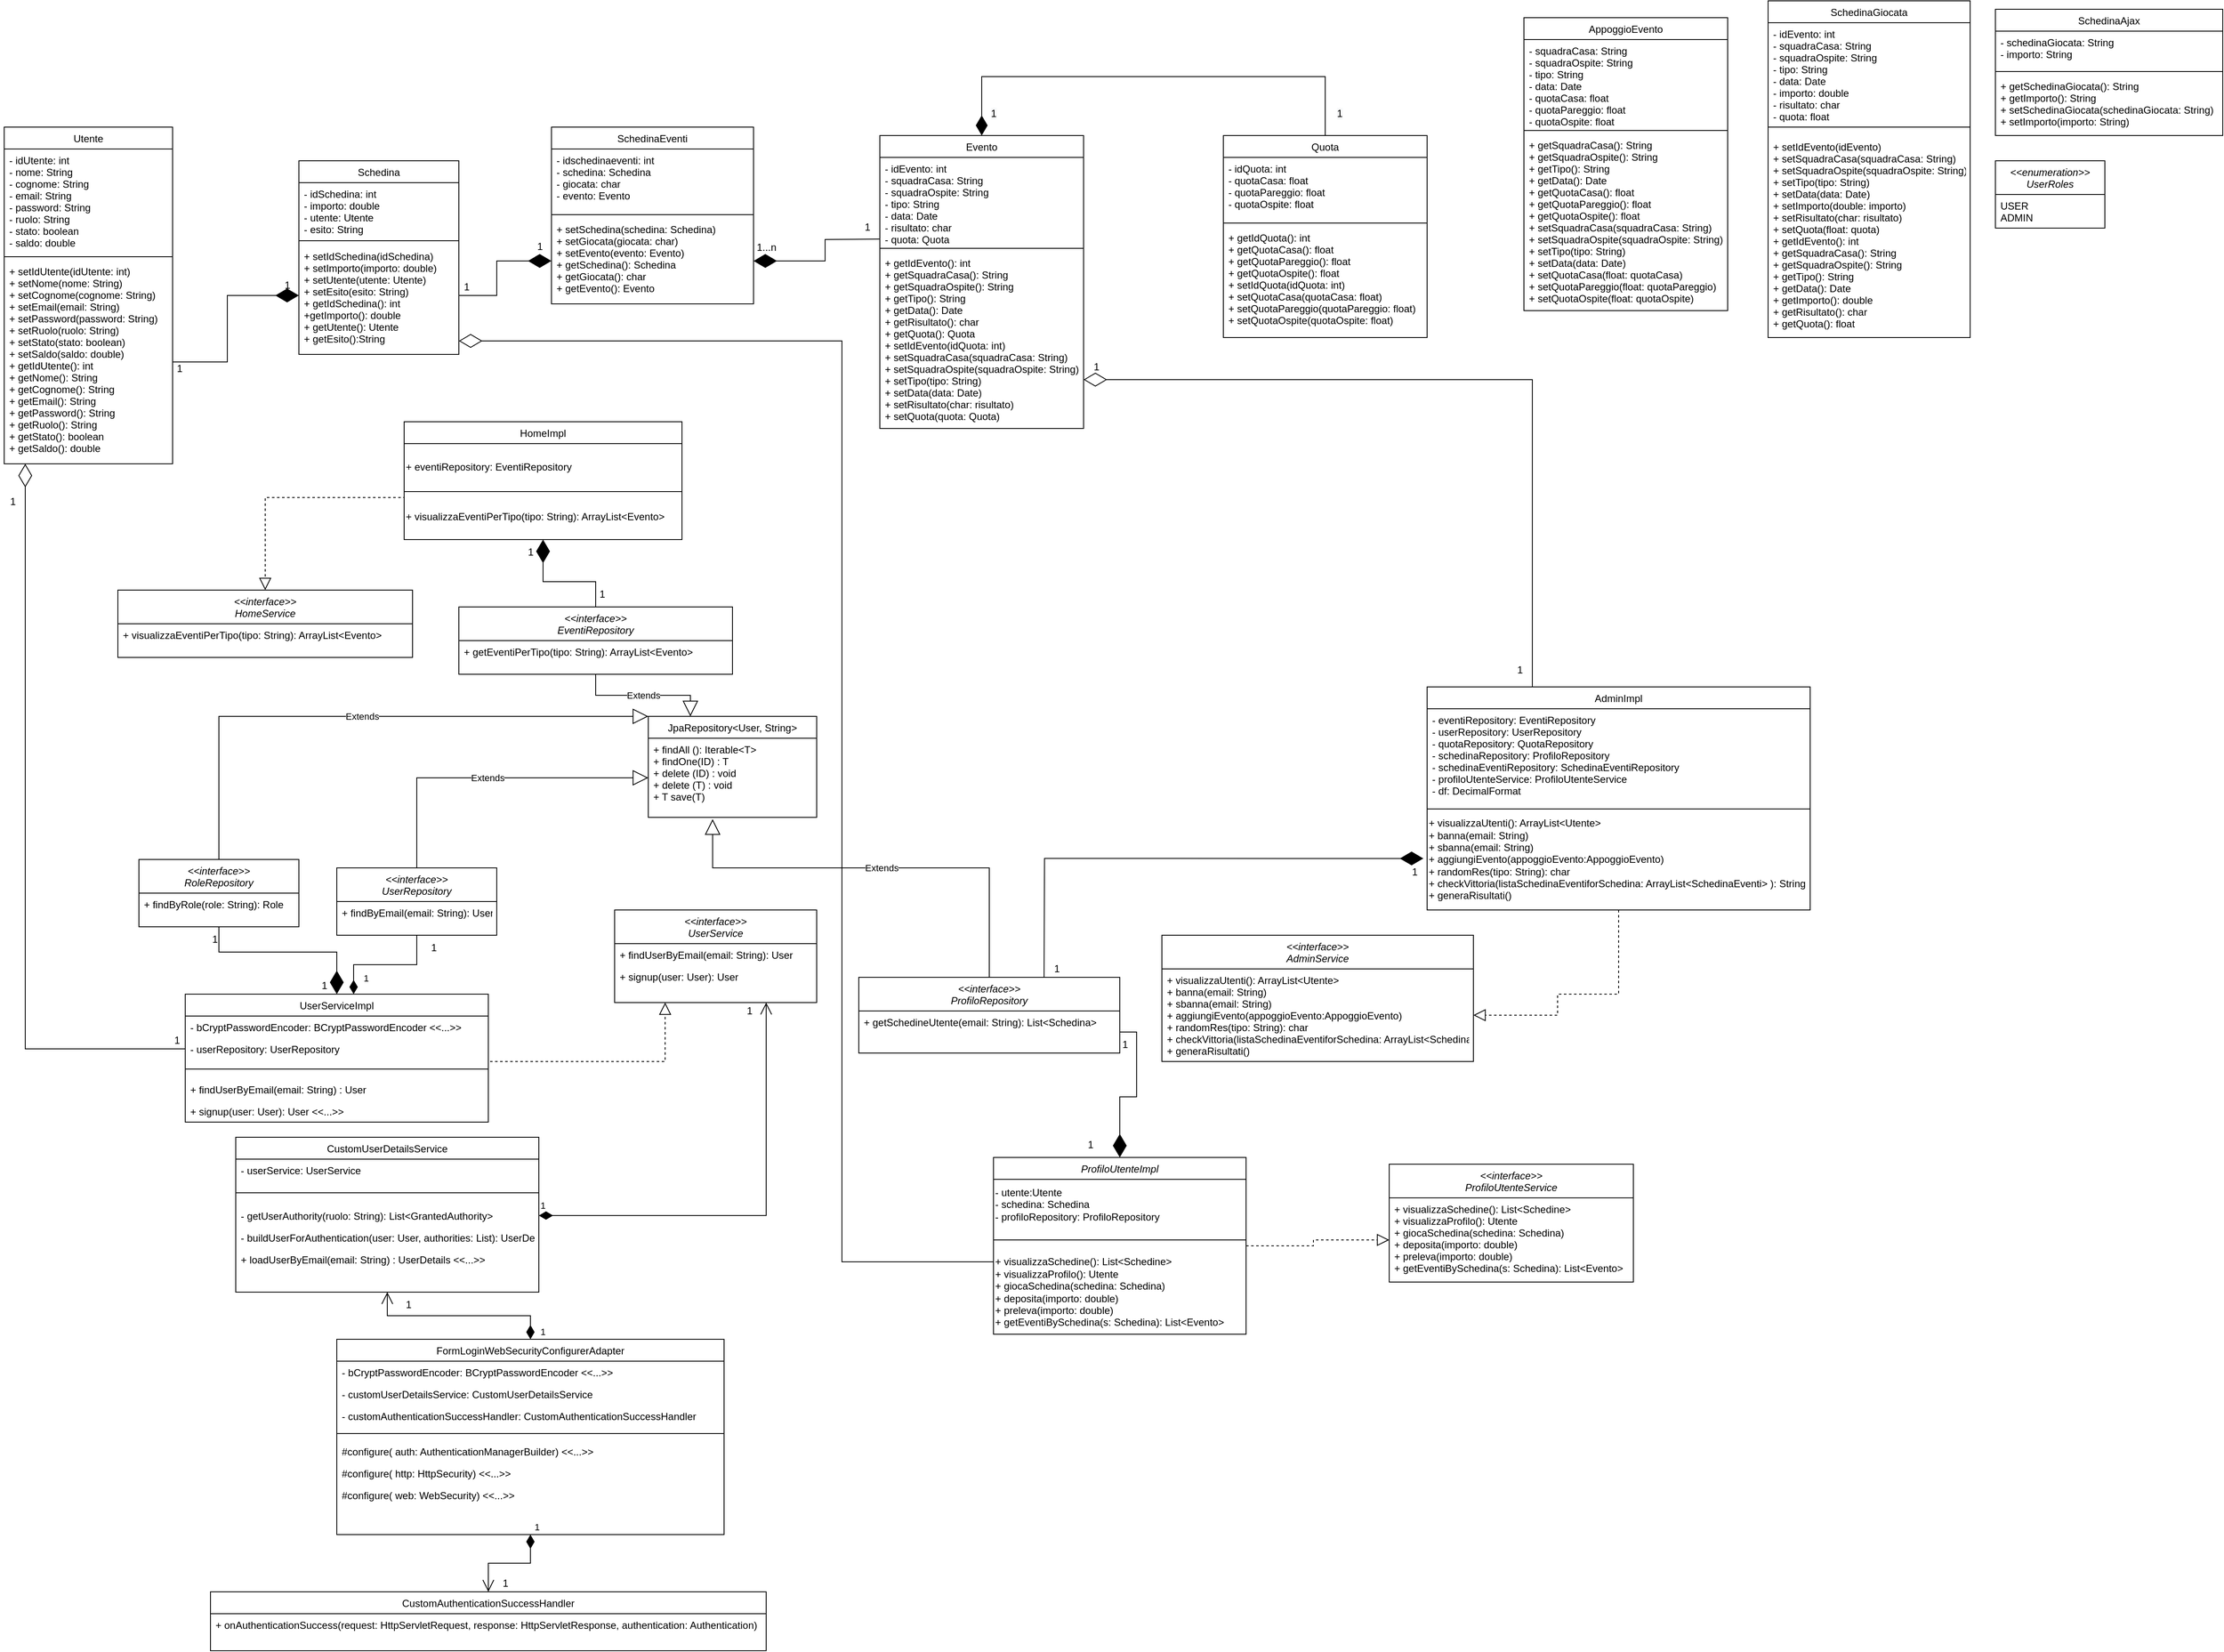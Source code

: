 <mxfile version="20.6.0" type="device"><diagram id="C5RBs43oDa-KdzZeNtuy" name="Page-1"><mxGraphModel dx="2424" dy="842" grid="1" gridSize="10" guides="1" tooltips="1" connect="1" arrows="1" fold="1" page="1" pageScale="1" pageWidth="827" pageHeight="1169" math="0" shadow="0"><root><mxCell id="WIyWlLk6GJQsqaUBKTNV-0"/><mxCell id="WIyWlLk6GJQsqaUBKTNV-1" parent="WIyWlLk6GJQsqaUBKTNV-0"/><mxCell id="zkfFHV4jXpPFQw0GAbJ--0" value="Utente" style="swimlane;fontStyle=0;align=center;verticalAlign=top;childLayout=stackLayout;horizontal=1;startSize=26;horizontalStack=0;resizeParent=1;resizeLast=0;collapsible=1;marginBottom=0;rounded=0;shadow=0;strokeWidth=1;" parent="WIyWlLk6GJQsqaUBKTNV-1" vertex="1"><mxGeometry x="-105" y="180" width="200" height="400" as="geometry"><mxRectangle x="230" y="140" width="160" height="26" as="alternateBounds"/></mxGeometry></mxCell><mxCell id="zkfFHV4jXpPFQw0GAbJ--1" value="- idUtente: int&#10;- nome: String&#10;- cognome: String&#10;- email: String&#10;- password: String&#10;- ruolo: String&#10;- stato: boolean&#10;- saldo: double" style="text;align=left;verticalAlign=top;spacingLeft=4;spacingRight=4;overflow=hidden;rotatable=0;points=[[0,0.5],[1,0.5]];portConstraint=eastwest;" parent="zkfFHV4jXpPFQw0GAbJ--0" vertex="1"><mxGeometry y="26" width="200" height="124" as="geometry"/></mxCell><mxCell id="zkfFHV4jXpPFQw0GAbJ--4" value="" style="line;html=1;strokeWidth=1;align=left;verticalAlign=middle;spacingTop=-1;spacingLeft=3;spacingRight=3;rotatable=0;labelPosition=right;points=[];portConstraint=eastwest;" parent="zkfFHV4jXpPFQw0GAbJ--0" vertex="1"><mxGeometry y="150" width="200" height="8" as="geometry"/></mxCell><mxCell id="zkfFHV4jXpPFQw0GAbJ--5" value="+ setIdUtente(idUtente: int)&#10;+ setNome(nome: String)&#10;+ setCognome(cognome: String)&#10;+ setEmail(email: String)&#10;+ setPassword(password: String)&#10;+ setRuolo(ruolo: String)&#10;+ setStato(stato: boolean)&#10;+ setSaldo(saldo: double)&#10;+ getIdUtente(): int&#10;+ getNome(): String&#10;+ getCognome(): String&#10;+ getEmail(): String&#10;+ getPassword(): String&#10;+ getRuolo(): String&#10;+ getStato(): boolean&#10;+ getSaldo(): double" style="text;align=left;verticalAlign=top;spacingLeft=4;spacingRight=4;overflow=hidden;rotatable=0;points=[[0,0.5],[1,0.5]];portConstraint=eastwest;" parent="zkfFHV4jXpPFQw0GAbJ--0" vertex="1"><mxGeometry y="158" width="200" height="242" as="geometry"/></mxCell><mxCell id="7p_uOIsxuCqGqjXbO1kM-190" style="edgeStyle=orthogonalEdgeStyle;rounded=0;orthogonalLoop=1;jettySize=auto;html=1;entryX=0;entryY=0.5;entryDx=0;entryDy=0;startArrow=diamondThin;startFill=0;endArrow=none;endFill=0;startSize=25;" parent="WIyWlLk6GJQsqaUBKTNV-1" edge="1"><mxGeometry relative="1" as="geometry"><Array as="points"><mxPoint x="890" y="434"/><mxPoint x="890" y="1528"/></Array><mxPoint x="435" y="434.0" as="sourcePoint"/><mxPoint x="1070" y="1528" as="targetPoint"/></mxGeometry></mxCell><mxCell id="lZaDgss07-299unEKKpC-0" value="Schedina" style="swimlane;fontStyle=0;align=center;verticalAlign=top;childLayout=stackLayout;horizontal=1;startSize=26;horizontalStack=0;resizeParent=1;resizeLast=0;collapsible=1;marginBottom=0;rounded=0;shadow=0;strokeWidth=1;" parent="WIyWlLk6GJQsqaUBKTNV-1" vertex="1"><mxGeometry x="245" y="220" width="190" height="230" as="geometry"><mxRectangle x="230" y="140" width="160" height="26" as="alternateBounds"/></mxGeometry></mxCell><mxCell id="lZaDgss07-299unEKKpC-1" value="- idSchedina: int&#10;- importo: double&#10;- utente: Utente&#10;- esito: String" style="text;align=left;verticalAlign=top;spacingLeft=4;spacingRight=4;overflow=hidden;rotatable=0;points=[[0,0.5],[1,0.5]];portConstraint=eastwest;" parent="lZaDgss07-299unEKKpC-0" vertex="1"><mxGeometry y="26" width="190" height="64" as="geometry"/></mxCell><mxCell id="lZaDgss07-299unEKKpC-2" value="" style="line;html=1;strokeWidth=1;align=left;verticalAlign=middle;spacingTop=-1;spacingLeft=3;spacingRight=3;rotatable=0;labelPosition=right;points=[];portConstraint=eastwest;" parent="lZaDgss07-299unEKKpC-0" vertex="1"><mxGeometry y="90" width="190" height="10" as="geometry"/></mxCell><mxCell id="lZaDgss07-299unEKKpC-3" value="+ setIdSchedina(idSchedina)&#10;+ setImporto(importo: double)&#10;+ setUtente(utente: Utente)&#10;+ setEsito(esito: String)&#10;+ getIdSchedina(): int&#10;+getImporto(): double&#10;+ getUtente(): Utente&#10;+ getEsito():String" style="text;align=left;verticalAlign=top;spacingLeft=4;spacingRight=4;overflow=hidden;rotatable=0;points=[[0,0.5],[1,0.5]];portConstraint=eastwest;" parent="lZaDgss07-299unEKKpC-0" vertex="1"><mxGeometry y="100" width="190" height="120" as="geometry"/></mxCell><mxCell id="lZaDgss07-299unEKKpC-4" value="SchedinaEventi" style="swimlane;fontStyle=0;align=center;verticalAlign=top;childLayout=stackLayout;horizontal=1;startSize=26;horizontalStack=0;resizeParent=1;resizeLast=0;collapsible=1;marginBottom=0;rounded=0;shadow=0;strokeWidth=1;" parent="WIyWlLk6GJQsqaUBKTNV-1" vertex="1"><mxGeometry x="545" y="180" width="240" height="210" as="geometry"><mxRectangle x="230" y="140" width="160" height="26" as="alternateBounds"/></mxGeometry></mxCell><mxCell id="lZaDgss07-299unEKKpC-5" value="- idschedinaeventi: int &#10;- schedina: Schedina&#10;- giocata: char&#10;- evento: Evento" style="text;align=left;verticalAlign=top;spacingLeft=4;spacingRight=4;overflow=hidden;rotatable=0;points=[[0,0.5],[1,0.5]];portConstraint=eastwest;" parent="lZaDgss07-299unEKKpC-4" vertex="1"><mxGeometry y="26" width="240" height="74" as="geometry"/></mxCell><mxCell id="lZaDgss07-299unEKKpC-6" value="" style="line;html=1;strokeWidth=1;align=left;verticalAlign=middle;spacingTop=-1;spacingLeft=3;spacingRight=3;rotatable=0;labelPosition=right;points=[];portConstraint=eastwest;" parent="lZaDgss07-299unEKKpC-4" vertex="1"><mxGeometry y="100" width="240" height="8" as="geometry"/></mxCell><mxCell id="lZaDgss07-299unEKKpC-7" value="+ setSchedina(schedina: Schedina)&#10;+ setGiocata(giocata: char)&#10;+ setEvento(evento: Evento)&#10;+ getSchedina(): Schedina&#10;+ getGiocata(): char&#10;+ getEvento(): Evento" style="text;align=left;verticalAlign=top;spacingLeft=4;spacingRight=4;overflow=hidden;rotatable=0;points=[[0,0.5],[1,0.5]];portConstraint=eastwest;" parent="lZaDgss07-299unEKKpC-4" vertex="1"><mxGeometry y="108" width="240" height="102" as="geometry"/></mxCell><mxCell id="lZaDgss07-299unEKKpC-12" style="edgeStyle=orthogonalEdgeStyle;rounded=0;orthogonalLoop=1;jettySize=auto;html=1;startArrow=diamondThin;startFill=1;sourcePerimeterSpacing=0;startSize=25;endArrow=none;endFill=0;" parent="WIyWlLk6GJQsqaUBKTNV-1" source="lZaDgss07-299unEKKpC-3" target="zkfFHV4jXpPFQw0GAbJ--5" edge="1"><mxGeometry relative="1" as="geometry"/></mxCell><mxCell id="lZaDgss07-299unEKKpC-13" value="1" style="text;html=1;align=center;verticalAlign=middle;resizable=0;points=[];autosize=1;strokeColor=none;fillColor=none;" parent="WIyWlLk6GJQsqaUBKTNV-1" vertex="1"><mxGeometry x="216" y="353" width="30" height="30" as="geometry"/></mxCell><mxCell id="lZaDgss07-299unEKKpC-14" style="edgeStyle=orthogonalEdgeStyle;rounded=0;orthogonalLoop=1;jettySize=auto;html=1;entryX=1;entryY=0.5;entryDx=0;entryDy=0;startArrow=diamondThin;startFill=1;endArrow=none;endFill=0;startSize=25;sourcePerimeterSpacing=0;" parent="WIyWlLk6GJQsqaUBKTNV-1" source="lZaDgss07-299unEKKpC-7" target="lZaDgss07-299unEKKpC-3" edge="1"><mxGeometry relative="1" as="geometry"/></mxCell><mxCell id="lZaDgss07-299unEKKpC-15" value="1" style="text;html=1;align=center;verticalAlign=middle;resizable=0;points=[];autosize=1;strokeColor=none;fillColor=none;" parent="WIyWlLk6GJQsqaUBKTNV-1" vertex="1"><mxGeometry x="516" y="307" width="30" height="30" as="geometry"/></mxCell><mxCell id="7p_uOIsxuCqGqjXbO1kM-0" value="Quota" style="swimlane;fontStyle=0;align=center;verticalAlign=top;childLayout=stackLayout;horizontal=1;startSize=26;horizontalStack=0;resizeParent=1;resizeLast=0;collapsible=1;marginBottom=0;rounded=0;shadow=0;strokeWidth=1;" parent="WIyWlLk6GJQsqaUBKTNV-1" vertex="1"><mxGeometry x="1343" y="190" width="242" height="240" as="geometry"><mxRectangle x="550" y="140" width="160" height="26" as="alternateBounds"/></mxGeometry></mxCell><mxCell id="7p_uOIsxuCqGqjXbO1kM-1" value="- idQuota: int&#10;- quotaCasa: float&#10;- quotaPareggio: float&#10;- quotaOspite: float" style="text;align=left;verticalAlign=top;spacingLeft=4;spacingRight=4;overflow=hidden;rotatable=0;points=[[0,0.5],[1,0.5]];portConstraint=eastwest;" parent="7p_uOIsxuCqGqjXbO1kM-0" vertex="1"><mxGeometry y="26" width="242" height="74" as="geometry"/></mxCell><mxCell id="7p_uOIsxuCqGqjXbO1kM-5" value="" style="line;html=1;strokeWidth=1;align=left;verticalAlign=middle;spacingTop=-1;spacingLeft=3;spacingRight=3;rotatable=0;labelPosition=right;points=[];portConstraint=eastwest;" parent="7p_uOIsxuCqGqjXbO1kM-0" vertex="1"><mxGeometry y="100" width="242" height="8" as="geometry"/></mxCell><mxCell id="7p_uOIsxuCqGqjXbO1kM-6" value="+ getIdQuota(): int&#10;+ getQuotaCasa(): float&#10;+ getQuotaPareggio(): float&#10;+ getQuotaOspite(): float&#10;+ setIdQuota(idQuota: int)&#10;+ setQuotaCasa(quotaCasa: float)&#10;+ setQuotaPareggio(quotaPareggio: float)&#10;+ setQuotaOspite(quotaOspite: float)" style="text;align=left;verticalAlign=top;spacingLeft=4;spacingRight=4;overflow=hidden;rotatable=0;points=[[0,0.5],[1,0.5]];portConstraint=eastwest;" parent="7p_uOIsxuCqGqjXbO1kM-0" vertex="1"><mxGeometry y="108" width="242" height="132" as="geometry"/></mxCell><mxCell id="7p_uOIsxuCqGqjXbO1kM-14" style="edgeStyle=orthogonalEdgeStyle;rounded=0;orthogonalLoop=1;jettySize=auto;html=1;exitX=0.5;exitY=0;exitDx=0;exitDy=0;entryX=0.5;entryY=0;entryDx=0;entryDy=0;startArrow=diamondThin;startFill=1;endArrow=none;endFill=0;strokeWidth=1;endSize=0;targetPerimeterSpacing=0;startSize=21;" parent="WIyWlLk6GJQsqaUBKTNV-1" source="7p_uOIsxuCqGqjXbO1kM-15" target="7p_uOIsxuCqGqjXbO1kM-0" edge="1"><mxGeometry relative="1" as="geometry"><Array as="points"><mxPoint x="1056" y="120"/><mxPoint x="1464" y="120"/></Array></mxGeometry></mxCell><mxCell id="7p_uOIsxuCqGqjXbO1kM-15" value="Evento" style="swimlane;fontStyle=0;align=center;verticalAlign=top;childLayout=stackLayout;horizontal=1;startSize=26;horizontalStack=0;resizeParent=1;resizeLast=0;collapsible=1;marginBottom=0;rounded=0;shadow=0;strokeWidth=1;" parent="WIyWlLk6GJQsqaUBKTNV-1" vertex="1"><mxGeometry x="935" y="190" width="242" height="348" as="geometry"><mxRectangle x="550" y="140" width="160" height="26" as="alternateBounds"/></mxGeometry></mxCell><mxCell id="7p_uOIsxuCqGqjXbO1kM-16" value="- idEvento: int&#10;- squadraCasa: String&#10;- squadraOspite: String&#10;- tipo: String&#10;- data: Date&#10;- risultato: char&#10;- quota: Quota" style="text;align=left;verticalAlign=top;spacingLeft=4;spacingRight=4;overflow=hidden;rotatable=0;points=[[0,0.5],[1,0.5]];portConstraint=eastwest;" parent="7p_uOIsxuCqGqjXbO1kM-15" vertex="1"><mxGeometry y="26" width="242" height="104" as="geometry"/></mxCell><mxCell id="7p_uOIsxuCqGqjXbO1kM-22" value="" style="line;html=1;strokeWidth=1;align=left;verticalAlign=middle;spacingTop=-1;spacingLeft=3;spacingRight=3;rotatable=0;labelPosition=right;points=[];portConstraint=eastwest;" parent="7p_uOIsxuCqGqjXbO1kM-15" vertex="1"><mxGeometry y="130" width="242" height="8" as="geometry"/></mxCell><mxCell id="7p_uOIsxuCqGqjXbO1kM-23" value="+ getIdEvento(): int&#10;+ getSquadraCasa(): String&#10;+ getSquadraOspite(): String&#10;+ getTipo(): String&#10;+ getData(): Date&#10;+ getRisultato(): char&#10;+ getQuota(): Quota&#10;+ setIdEvento(idQuota: int)&#10;+ setSquadraCasa(squadraCasa: String)&#10;+ setSquadraOspite(squadraOspite: String)&#10;+ setTipo(tipo: String)&#10;+ setData(data: Date)&#10;+ setRisultato(char: risultato)&#10;+ setQuota(quota: Quota)" style="text;align=left;verticalAlign=top;spacingLeft=4;spacingRight=4;overflow=hidden;rotatable=0;points=[[0,0.5],[1,0.5]];portConstraint=eastwest;" parent="7p_uOIsxuCqGqjXbO1kM-15" vertex="1"><mxGeometry y="138" width="242" height="210" as="geometry"/></mxCell><mxCell id="7p_uOIsxuCqGqjXbO1kM-35" value="&lt;span style=&quot;color: rgb(0, 0, 0); font-family: Helvetica; font-size: 12px; font-style: normal; font-variant-ligatures: normal; font-variant-caps: normal; font-weight: 400; letter-spacing: normal; orphans: 2; text-align: left; text-indent: 0px; text-transform: none; widows: 2; word-spacing: 0px; -webkit-text-stroke-width: 0px; background-color: rgb(248, 249, 250); text-decoration-thickness: initial; text-decoration-style: initial; text-decoration-color: initial; float: none; display: inline !important;&quot;&gt;1&lt;/span&gt;" style="text;whiteSpace=wrap;html=1;" parent="WIyWlLk6GJQsqaUBKTNV-1" vertex="1"><mxGeometry x="1065" y="150" width="20" height="30" as="geometry"/></mxCell><mxCell id="7p_uOIsxuCqGqjXbO1kM-36" value="&lt;span style=&quot;color: rgb(0, 0, 0); font-family: Helvetica; font-size: 12px; font-style: normal; font-variant-ligatures: normal; font-variant-caps: normal; font-weight: 400; letter-spacing: normal; orphans: 2; text-align: left; text-indent: 0px; text-transform: none; widows: 2; word-spacing: 0px; -webkit-text-stroke-width: 0px; background-color: rgb(248, 249, 250); text-decoration-thickness: initial; text-decoration-style: initial; text-decoration-color: initial; float: none; display: inline !important;&quot;&gt;1&lt;/span&gt;" style="text;whiteSpace=wrap;html=1;" parent="WIyWlLk6GJQsqaUBKTNV-1" vertex="1"><mxGeometry x="1476" y="150" width="20" height="30" as="geometry"/></mxCell><mxCell id="7p_uOIsxuCqGqjXbO1kM-39" style="edgeStyle=orthogonalEdgeStyle;rounded=0;orthogonalLoop=1;jettySize=auto;html=1;entryX=0;entryY=0.5;entryDx=0;entryDy=0;endArrow=none;endFill=0;startArrow=diamondThin;startFill=1;startSize=25;" parent="WIyWlLk6GJQsqaUBKTNV-1" source="lZaDgss07-299unEKKpC-7" edge="1"><mxGeometry relative="1" as="geometry"><mxPoint x="935" y="313" as="targetPoint"/></mxGeometry></mxCell><mxCell id="7p_uOIsxuCqGqjXbO1kM-40" value="1...n" style="text;html=1;align=center;verticalAlign=middle;resizable=0;points=[];autosize=1;strokeColor=none;fillColor=none;" parent="WIyWlLk6GJQsqaUBKTNV-1" vertex="1"><mxGeometry x="775" y="308" width="50" height="30" as="geometry"/></mxCell><mxCell id="7p_uOIsxuCqGqjXbO1kM-41" value="1" style="text;html=1;align=center;verticalAlign=middle;resizable=0;points=[];autosize=1;strokeColor=none;fillColor=none;" parent="WIyWlLk6GJQsqaUBKTNV-1" vertex="1"><mxGeometry x="905" y="284" width="30" height="30" as="geometry"/></mxCell><mxCell id="7p_uOIsxuCqGqjXbO1kM-43" value="1" style="text;html=1;align=center;verticalAlign=middle;resizable=0;points=[];autosize=1;strokeColor=none;fillColor=none;" parent="WIyWlLk6GJQsqaUBKTNV-1" vertex="1"><mxGeometry x="88" y="452" width="30" height="30" as="geometry"/></mxCell><mxCell id="7p_uOIsxuCqGqjXbO1kM-44" value="1" style="text;html=1;align=center;verticalAlign=middle;resizable=0;points=[];autosize=1;strokeColor=none;fillColor=none;" parent="WIyWlLk6GJQsqaUBKTNV-1" vertex="1"><mxGeometry x="429" y="355" width="30" height="30" as="geometry"/></mxCell><mxCell id="7p_uOIsxuCqGqjXbO1kM-163" style="edgeStyle=orthogonalEdgeStyle;rounded=0;orthogonalLoop=1;jettySize=auto;html=1;entryX=0.5;entryY=0;entryDx=0;entryDy=0;startArrow=diamondThin;startFill=1;endArrow=none;endFill=0;startSize=25;" parent="WIyWlLk6GJQsqaUBKTNV-1" source="7p_uOIsxuCqGqjXbO1kM-50" target="7p_uOIsxuCqGqjXbO1kM-160" edge="1"><mxGeometry relative="1" as="geometry"/></mxCell><mxCell id="7p_uOIsxuCqGqjXbO1kM-50" value="HomeImpl" style="swimlane;fontStyle=0;align=center;verticalAlign=top;childLayout=stackLayout;horizontal=1;startSize=26;horizontalStack=0;resizeParent=1;resizeLast=0;collapsible=1;marginBottom=0;rounded=0;shadow=0;strokeWidth=1;" parent="WIyWlLk6GJQsqaUBKTNV-1" vertex="1"><mxGeometry x="370" y="530" width="330" height="140" as="geometry"><mxRectangle x="340" y="380" width="170" height="26" as="alternateBounds"/></mxGeometry></mxCell><mxCell id="7p_uOIsxuCqGqjXbO1kM-176" value="&lt;br&gt;+ eventiRepository: EventiRepository" style="text;html=1;align=left;verticalAlign=middle;resizable=0;points=[];autosize=1;strokeColor=none;fillColor=none;" parent="7p_uOIsxuCqGqjXbO1kM-50" vertex="1"><mxGeometry y="26" width="330" height="40" as="geometry"/></mxCell><mxCell id="7p_uOIsxuCqGqjXbO1kM-51" value="" style="line;html=1;strokeWidth=1;align=left;verticalAlign=middle;spacingTop=-1;spacingLeft=3;spacingRight=3;rotatable=0;labelPosition=right;points=[];portConstraint=eastwest;" parent="7p_uOIsxuCqGqjXbO1kM-50" vertex="1"><mxGeometry y="66" width="330" height="34" as="geometry"/></mxCell><mxCell id="7p_uOIsxuCqGqjXbO1kM-52" value="+ visualizzaEventiPerTipo(tipo: String): ArrayList&amp;lt;Evento&amp;gt;&lt;br&gt;&lt;span style=&quot;color: rgba(0, 0, 0, 0); font-family: monospace; font-size: 0px;&quot;&gt;%3CmxGraphModel%3E%3Croot%3E%3CmxCell%20id%3D%220%22%2F%3E%3CmxCell%20id%3D%221%22%20parent%3D%220%22%2F%3E%3CmxCell%20id%3D%222%22%20value%3D%22ControllerFiltro%22%20style%3D%22swimlane%3BfontStyle%3D0%3Balign%3Dcenter%3BverticalAlign%3Dtop%3BchildLayout%3DstackLayout%3Bhorizontal%3D1%3BstartSize%3D26%3BhorizontalStack%3D0%3BresizeParent%3D1%3BresizeLast%3D0%3Bcollapsible%3D1%3BmarginBottom%3D0%3Brounded%3D0%3Bshadow%3D0%3BstrokeWidth%3D1%3B%22%20vertex%3D%221%22%20parent%3D%221%22%3E%3CmxGeometry%20x%3D%22400%22%20y%3D%22360%22%20width%3D%22160%22%20height%3D%22140%22%20as%3D%22geometry%22%3E%3CmxRectangle%20x%3D%22340%22%20y%3D%22380%22%20width%3D%22170%22%20height%3D%2226%22%20as%3D%22alternateBounds%22%2F%3E%3C%2FmxGeometry%3E%3C%2FmxCell%3E%3CmxCell%20id%3D%223%22%20value%3D%22%22%20style%3D%22line%3Bhtml%3D1%3BstrokeWidth%3D1%3Balign%3Dleft%3BverticalAlign%3Dmiddle%3BspacingTop%3D-1%3BspacingLeft%3D3%3BspacingRight%3D3%3Brotatable%3D0%3BlabelPosition%3Dright%3Bpoints%3D%5B%5D%3BportConstraint%3Deastwest%3B%22%20vertex%3D%221%22%20parent%3D%222%22%3E%3CmxGeometry%20y%3D%2226%22%20width%3D%22160%22%20height%3D%2224%22%20as%3D%22geometry%22%2F%3E%3C%2FmxCell%3E%3CmxCell%20id%3D%224%22%20value%3D%22%2BfiltraPerCategoria()%26lt%3Bbr%26gt%3B%2BfiltraPer%22%20style%3D%22text%3Bhtml%3D1%3Balign%3Dcenter%3BverticalAlign%3Dmiddle%3Bresizable%3D0%3Bpoints%3D%5B%5D%3Bautosize%3D1%3BstrokeColor%3Dnone%3BfillColor%3Dnone%3B%22%20vertex%3D%221%22%20parent%3D%222%22%3E%3CmxGeometry%20y%3D%2250%22%20width%3D%22160%22%20height%3D%2240%22%20as%3D%22geometry%22%2F%3E%3C%2FmxCell%3E%3C%2Froot%3E%3C%2FmxGraphModel%3E&lt;/span&gt;" style="text;html=1;align=left;verticalAlign=middle;resizable=0;points=[];autosize=1;strokeColor=none;fillColor=none;" parent="7p_uOIsxuCqGqjXbO1kM-50" vertex="1"><mxGeometry y="100" width="330" height="40" as="geometry"/></mxCell><mxCell id="7p_uOIsxuCqGqjXbO1kM-148" style="edgeStyle=orthogonalEdgeStyle;rounded=0;orthogonalLoop=1;jettySize=auto;html=1;entryX=1;entryY=0.5;entryDx=0;entryDy=0;startArrow=diamondThin;startFill=1;endArrow=none;endFill=0;startSize=25;" parent="WIyWlLk6GJQsqaUBKTNV-1" source="7p_uOIsxuCqGqjXbO1kM-53" target="7p_uOIsxuCqGqjXbO1kM-141" edge="1"><mxGeometry relative="1" as="geometry"/></mxCell><mxCell id="6i7aJTA69vU69-YdDWMR-28" style="edgeStyle=orthogonalEdgeStyle;rounded=0;orthogonalLoop=1;jettySize=auto;html=1;entryX=0;entryY=0.5;entryDx=0;entryDy=0;endArrow=block;endFill=0;endSize=12;dashed=1;" edge="1" parent="WIyWlLk6GJQsqaUBKTNV-1" source="7p_uOIsxuCqGqjXbO1kM-53" target="7p_uOIsxuCqGqjXbO1kM-144"><mxGeometry relative="1" as="geometry"/></mxCell><mxCell id="7p_uOIsxuCqGqjXbO1kM-53" value="ProfiloUtenteImpl" style="swimlane;fontStyle=2;align=center;verticalAlign=top;childLayout=stackLayout;horizontal=1;startSize=26;horizontalStack=0;resizeParent=1;resizeLast=0;collapsible=1;marginBottom=0;rounded=0;shadow=0;strokeWidth=1;" parent="WIyWlLk6GJQsqaUBKTNV-1" vertex="1"><mxGeometry x="1070" y="1404" width="300" height="210" as="geometry"><mxRectangle x="340" y="380" width="170" height="26" as="alternateBounds"/></mxGeometry></mxCell><mxCell id="7p_uOIsxuCqGqjXbO1kM-54" value="- utente:Utente&lt;br&gt;- schedina: Schedina&lt;br&gt;- profiloRepository: ProfiloRepository" style="text;html=1;align=left;verticalAlign=middle;resizable=0;points=[];autosize=1;strokeColor=none;fillColor=none;" parent="7p_uOIsxuCqGqjXbO1kM-53" vertex="1"><mxGeometry y="26" width="300" height="60" as="geometry"/></mxCell><mxCell id="7p_uOIsxuCqGqjXbO1kM-55" value="" style="line;html=1;strokeWidth=1;align=left;verticalAlign=middle;spacingTop=-1;spacingLeft=3;spacingRight=3;rotatable=0;labelPosition=right;points=[];portConstraint=eastwest;" parent="7p_uOIsxuCqGqjXbO1kM-53" vertex="1"><mxGeometry y="86" width="300" height="24" as="geometry"/></mxCell><mxCell id="7p_uOIsxuCqGqjXbO1kM-56" value="+ visualizzaSchedine(): List&amp;lt;Schedine&amp;gt;&lt;br style=&quot;padding: 0px; margin: 0px;&quot;&gt;+ visualizzaProfilo(): Utente&lt;br style=&quot;padding: 0px; margin: 0px;&quot;&gt;+ giocaSchedina(schedina: Schedina)&lt;br style=&quot;padding: 0px; margin: 0px;&quot;&gt;+ deposita(importo: double)&lt;br style=&quot;padding: 0px; margin: 0px;&quot;&gt;+ preleva(importo: double)&lt;br style=&quot;padding: 0px; margin: 0px;&quot;&gt;+ getEventiBySchedina(s: Schedina): List&amp;lt;Evento&amp;gt;" style="text;html=1;align=left;verticalAlign=middle;resizable=0;points=[];autosize=1;strokeColor=none;fillColor=none;" parent="7p_uOIsxuCqGqjXbO1kM-53" vertex="1"><mxGeometry y="110" width="300" height="100" as="geometry"/></mxCell><mxCell id="7p_uOIsxuCqGqjXbO1kM-155" style="edgeStyle=orthogonalEdgeStyle;rounded=0;orthogonalLoop=1;jettySize=auto;html=1;startArrow=diamondThin;startFill=1;endArrow=none;endFill=0;startSize=25;exitX=0.853;exitY=-0.039;exitDx=0;exitDy=0;exitPerimeter=0;" parent="WIyWlLk6GJQsqaUBKTNV-1" source="7p_uOIsxuCqGqjXbO1kM-156" edge="1"><mxGeometry relative="1" as="geometry"><mxPoint x="1645" y="1050.0" as="sourcePoint"/><mxPoint x="1130.053" y="1190" as="targetPoint"/></mxGeometry></mxCell><mxCell id="7p_uOIsxuCqGqjXbO1kM-57" value="AdminImpl" style="swimlane;fontStyle=0;align=center;verticalAlign=top;childLayout=stackLayout;horizontal=1;startSize=26;horizontalStack=0;resizeParent=1;resizeLast=0;collapsible=1;marginBottom=0;rounded=0;shadow=0;strokeWidth=1;" parent="WIyWlLk6GJQsqaUBKTNV-1" vertex="1"><mxGeometry x="1585" y="845" width="455" height="265" as="geometry"><mxRectangle x="340" y="380" width="170" height="26" as="alternateBounds"/></mxGeometry></mxCell><mxCell id="6i7aJTA69vU69-YdDWMR-26" value="- eventiRepository: EventiRepository&#10;- userRepository: UserRepository&#10;- quotaRepository: QuotaRepository&#10;- schedinaRepository: ProfiloRepository&#10;- schedinaEventiRepository: SchedinaEventiRepository&#10;- profiloUtenteService: ProfiloUtenteService&#10;- df: DecimalFormat&#10; " style="text;align=left;verticalAlign=top;spacingLeft=4;spacingRight=4;overflow=hidden;rotatable=0;points=[[0,0.5],[1,0.5]];portConstraint=eastwest;" vertex="1" parent="7p_uOIsxuCqGqjXbO1kM-57"><mxGeometry y="26" width="455" height="114" as="geometry"/></mxCell><mxCell id="7p_uOIsxuCqGqjXbO1kM-59" value="" style="line;html=1;strokeWidth=1;align=left;verticalAlign=middle;spacingTop=-1;spacingLeft=3;spacingRight=3;rotatable=0;labelPosition=right;points=[];portConstraint=eastwest;" parent="7p_uOIsxuCqGqjXbO1kM-57" vertex="1"><mxGeometry y="140" width="455" height="10" as="geometry"/></mxCell><mxCell id="7p_uOIsxuCqGqjXbO1kM-60" value="+ visualizzaUtenti(): ArrayList&amp;lt;Utente&amp;gt;&lt;br&gt;+ banna(email: String)&lt;br&gt;+ sbanna(email: String)&lt;br&gt;+ aggiungiEvento(appoggioEvento:AppoggioEvento)&lt;br&gt;+ randomRes(tipo: String): char&lt;br&gt;+ checkVittoria(listaSchedinaEventiforSchedina: ArrayList&amp;lt;SchedinaEventi&amp;gt; ): String&lt;br&gt;+ generaRisultati()&lt;br&gt;" style="text;html=1;align=left;verticalAlign=middle;resizable=0;points=[];autosize=1;strokeColor=none;fillColor=none;" parent="7p_uOIsxuCqGqjXbO1kM-57" vertex="1"><mxGeometry y="150" width="455" height="110" as="geometry"/></mxCell><mxCell id="7p_uOIsxuCqGqjXbO1kM-101" value="&lt;&lt;interface&gt;&gt;&#10;UserRepository" style="swimlane;fontStyle=2;align=center;verticalAlign=top;childLayout=stackLayout;horizontal=1;startSize=40;horizontalStack=0;resizeParent=1;resizeLast=0;collapsible=1;marginBottom=0;rounded=0;shadow=0;strokeWidth=1;" parent="WIyWlLk6GJQsqaUBKTNV-1" vertex="1"><mxGeometry x="290" y="1060" width="190" height="80" as="geometry"><mxRectangle x="230" y="140" width="160" height="26" as="alternateBounds"/></mxGeometry></mxCell><mxCell id="7p_uOIsxuCqGqjXbO1kM-102" value="+ findByEmail(email: String): User" style="text;align=left;verticalAlign=top;spacingLeft=4;spacingRight=4;overflow=hidden;rotatable=0;points=[[0,0.5],[1,0.5]];portConstraint=eastwest;" parent="7p_uOIsxuCqGqjXbO1kM-101" vertex="1"><mxGeometry y="40" width="190" height="26" as="geometry"/></mxCell><mxCell id="7p_uOIsxuCqGqjXbO1kM-203" style="edgeStyle=orthogonalEdgeStyle;rounded=0;orthogonalLoop=1;jettySize=auto;html=1;entryX=0.5;entryY=1;entryDx=0;entryDy=0;startArrow=diamondThin;startFill=1;endArrow=none;endFill=0;startSize=25;" parent="WIyWlLk6GJQsqaUBKTNV-1" source="7p_uOIsxuCqGqjXbO1kM-103" target="7p_uOIsxuCqGqjXbO1kM-200" edge="1"><mxGeometry relative="1" as="geometry"/></mxCell><mxCell id="7p_uOIsxuCqGqjXbO1kM-103" value="UserServiceImpl" style="swimlane;fontStyle=0;align=center;verticalAlign=top;childLayout=stackLayout;horizontal=1;startSize=26;horizontalStack=0;resizeParent=1;resizeLast=0;collapsible=1;marginBottom=0;rounded=0;shadow=0;strokeWidth=1;" parent="WIyWlLk6GJQsqaUBKTNV-1" vertex="1"><mxGeometry x="110" y="1210" width="360" height="152" as="geometry"><mxRectangle x="130" y="380" width="160" height="26" as="alternateBounds"/></mxGeometry></mxCell><mxCell id="7p_uOIsxuCqGqjXbO1kM-104" value="- bCryptPasswordEncoder: BCryptPasswordEncoder &lt;&lt;...&gt;&gt;" style="text;align=left;verticalAlign=top;spacingLeft=4;spacingRight=4;overflow=hidden;rotatable=0;points=[[0,0.5],[1,0.5]];portConstraint=eastwest;" parent="7p_uOIsxuCqGqjXbO1kM-103" vertex="1"><mxGeometry y="26" width="360" height="26" as="geometry"/></mxCell><mxCell id="7p_uOIsxuCqGqjXbO1kM-105" value="- userRepository: UserRepository " style="text;align=left;verticalAlign=top;spacingLeft=4;spacingRight=4;overflow=hidden;rotatable=0;points=[[0,0.5],[1,0.5]];portConstraint=eastwest;" parent="7p_uOIsxuCqGqjXbO1kM-103" vertex="1"><mxGeometry y="52" width="360" height="26" as="geometry"/></mxCell><mxCell id="7p_uOIsxuCqGqjXbO1kM-106" value="" style="line;html=1;strokeWidth=1;align=left;verticalAlign=middle;spacingTop=-1;spacingLeft=3;spacingRight=3;rotatable=0;labelPosition=right;points=[];portConstraint=eastwest;" parent="7p_uOIsxuCqGqjXbO1kM-103" vertex="1"><mxGeometry y="78" width="360" height="22" as="geometry"/></mxCell><mxCell id="7p_uOIsxuCqGqjXbO1kM-107" value="+ findUserByEmail(email: String) : User" style="text;align=left;verticalAlign=top;spacingLeft=4;spacingRight=4;overflow=hidden;rotatable=0;points=[[0,0.5],[1,0.5]];portConstraint=eastwest;" parent="7p_uOIsxuCqGqjXbO1kM-103" vertex="1"><mxGeometry y="100" width="360" height="26" as="geometry"/></mxCell><mxCell id="7p_uOIsxuCqGqjXbO1kM-108" value="+ signup(user: User): User &lt;&lt;...&gt;&gt;" style="text;align=left;verticalAlign=top;spacingLeft=4;spacingRight=4;overflow=hidden;rotatable=0;points=[[0,0.5],[1,0.5]];portConstraint=eastwest;" parent="7p_uOIsxuCqGqjXbO1kM-103" vertex="1"><mxGeometry y="126" width="360" height="26" as="geometry"/></mxCell><mxCell id="7p_uOIsxuCqGqjXbO1kM-109" value="JpaRepository&lt;User, String&gt;" style="swimlane;fontStyle=0;align=center;verticalAlign=top;childLayout=stackLayout;horizontal=1;startSize=26;horizontalStack=0;resizeParent=1;resizeLast=0;collapsible=1;marginBottom=0;rounded=0;shadow=0;strokeWidth=1;" parent="WIyWlLk6GJQsqaUBKTNV-1" vertex="1"><mxGeometry x="660" y="880" width="200" height="120" as="geometry"><mxRectangle x="340" y="380" width="170" height="26" as="alternateBounds"/></mxGeometry></mxCell><mxCell id="7p_uOIsxuCqGqjXbO1kM-110" value="+ findAll (): Iterable&lt;T&gt;&#10;+ findOne(ID) : T&#10;+ delete (ID) : void&#10;+ delete (T) : void&#10;+ T save(T)" style="text;align=left;verticalAlign=top;spacingLeft=4;spacingRight=4;overflow=hidden;rotatable=0;points=[[0,0.5],[1,0.5]];portConstraint=eastwest;" parent="7p_uOIsxuCqGqjXbO1kM-109" vertex="1"><mxGeometry y="26" width="200" height="94" as="geometry"/></mxCell><mxCell id="7p_uOIsxuCqGqjXbO1kM-111" value="&lt;&lt;interface&gt;&gt;&#10;UserService" style="swimlane;fontStyle=2;align=center;verticalAlign=top;childLayout=stackLayout;horizontal=1;startSize=40;horizontalStack=0;resizeParent=1;resizeLast=0;collapsible=1;marginBottom=0;rounded=0;shadow=0;strokeWidth=1;" parent="WIyWlLk6GJQsqaUBKTNV-1" vertex="1"><mxGeometry x="620" y="1110" width="240" height="110" as="geometry"><mxRectangle x="230" y="140" width="160" height="26" as="alternateBounds"/></mxGeometry></mxCell><mxCell id="7p_uOIsxuCqGqjXbO1kM-112" value="+ findUserByEmail(email: String): User" style="text;align=left;verticalAlign=top;spacingLeft=4;spacingRight=4;overflow=hidden;rotatable=0;points=[[0,0.5],[1,0.5]];portConstraint=eastwest;" parent="7p_uOIsxuCqGqjXbO1kM-111" vertex="1"><mxGeometry y="40" width="240" height="26" as="geometry"/></mxCell><mxCell id="7p_uOIsxuCqGqjXbO1kM-113" value="+ signup(user: User): User" style="text;align=left;verticalAlign=top;spacingLeft=4;spacingRight=4;overflow=hidden;rotatable=0;points=[[0,0.5],[1,0.5]];portConstraint=eastwest;" parent="7p_uOIsxuCqGqjXbO1kM-111" vertex="1"><mxGeometry y="66" width="240" height="26" as="geometry"/></mxCell><mxCell id="7p_uOIsxuCqGqjXbO1kM-114" value="" style="endArrow=block;dashed=1;endFill=0;endSize=12;html=1;rounded=0;entryX=0.25;entryY=1;entryDx=0;entryDy=0;exitX=1;exitY=0.5;exitDx=0;exitDy=0;edgeStyle=orthogonalEdgeStyle;" parent="WIyWlLk6GJQsqaUBKTNV-1" source="7p_uOIsxuCqGqjXbO1kM-103" target="7p_uOIsxuCqGqjXbO1kM-111" edge="1"><mxGeometry width="160" relative="1" as="geometry"><mxPoint x="370" y="1300" as="sourcePoint"/><mxPoint x="530" y="1300" as="targetPoint"/><Array as="points"><mxPoint x="680" y="1290"/></Array></mxGeometry></mxCell><mxCell id="7p_uOIsxuCqGqjXbO1kM-115" value="1" style="text;html=1;align=center;verticalAlign=middle;resizable=0;points=[];autosize=1;strokeColor=none;fillColor=none;" parent="WIyWlLk6GJQsqaUBKTNV-1" vertex="1"><mxGeometry x="390" y="1140" width="30" height="30" as="geometry"/></mxCell><mxCell id="7p_uOIsxuCqGqjXbO1kM-116" value="Extends" style="endArrow=block;endSize=16;endFill=0;html=1;rounded=0;entryX=0;entryY=0.5;entryDx=0;entryDy=0;exitX=0.5;exitY=0;exitDx=0;exitDy=0;edgeStyle=orthogonalEdgeStyle;" parent="WIyWlLk6GJQsqaUBKTNV-1" source="7p_uOIsxuCqGqjXbO1kM-101" target="7p_uOIsxuCqGqjXbO1kM-110" edge="1"><mxGeometry width="160" relative="1" as="geometry"><mxPoint x="430" y="1010" as="sourcePoint"/><mxPoint x="610" y="1150" as="targetPoint"/></mxGeometry></mxCell><mxCell id="7p_uOIsxuCqGqjXbO1kM-117" value="FormLoginWebSecurityConfigurerAdapter" style="swimlane;fontStyle=0;align=center;verticalAlign=top;childLayout=stackLayout;horizontal=1;startSize=26;horizontalStack=0;resizeParent=1;resizeLast=0;collapsible=1;marginBottom=0;rounded=0;shadow=0;strokeWidth=1;" parent="WIyWlLk6GJQsqaUBKTNV-1" vertex="1"><mxGeometry x="290" y="1620" width="460" height="232" as="geometry"><mxRectangle x="130" y="380" width="160" height="26" as="alternateBounds"/></mxGeometry></mxCell><mxCell id="7p_uOIsxuCqGqjXbO1kM-118" value="- bCryptPasswordEncoder: BCryptPasswordEncoder &lt;&lt;...&gt;&gt;" style="text;align=left;verticalAlign=top;spacingLeft=4;spacingRight=4;overflow=hidden;rotatable=0;points=[[0,0.5],[1,0.5]];portConstraint=eastwest;" parent="7p_uOIsxuCqGqjXbO1kM-117" vertex="1"><mxGeometry y="26" width="460" height="26" as="geometry"/></mxCell><mxCell id="7p_uOIsxuCqGqjXbO1kM-119" value="- customUserDetailsService: CustomUserDetailsService" style="text;align=left;verticalAlign=top;spacingLeft=4;spacingRight=4;overflow=hidden;rotatable=0;points=[[0,0.5],[1,0.5]];portConstraint=eastwest;" parent="7p_uOIsxuCqGqjXbO1kM-117" vertex="1"><mxGeometry y="52" width="460" height="26" as="geometry"/></mxCell><mxCell id="7p_uOIsxuCqGqjXbO1kM-120" value="- customAuthenticationSuccessHandler: CustomAuthenticationSuccessHandler" style="text;align=left;verticalAlign=top;spacingLeft=4;spacingRight=4;overflow=hidden;rotatable=0;points=[[0,0.5],[1,0.5]];portConstraint=eastwest;" parent="7p_uOIsxuCqGqjXbO1kM-117" vertex="1"><mxGeometry y="78" width="460" height="26" as="geometry"/></mxCell><mxCell id="7p_uOIsxuCqGqjXbO1kM-121" value="" style="line;html=1;strokeWidth=1;align=left;verticalAlign=middle;spacingTop=-1;spacingLeft=3;spacingRight=3;rotatable=0;labelPosition=right;points=[];portConstraint=eastwest;" parent="7p_uOIsxuCqGqjXbO1kM-117" vertex="1"><mxGeometry y="104" width="460" height="16" as="geometry"/></mxCell><mxCell id="7p_uOIsxuCqGqjXbO1kM-122" value="#configure( auth: AuthenticationManagerBuilder) &lt;&lt;...&gt;&gt;" style="text;align=left;verticalAlign=top;spacingLeft=4;spacingRight=4;overflow=hidden;rotatable=0;points=[[0,0.5],[1,0.5]];portConstraint=eastwest;" parent="7p_uOIsxuCqGqjXbO1kM-117" vertex="1"><mxGeometry y="120" width="460" height="26" as="geometry"/></mxCell><mxCell id="7p_uOIsxuCqGqjXbO1kM-123" value="#configure( http: HttpSecurity) &lt;&lt;...&gt;&gt;" style="text;align=left;verticalAlign=top;spacingLeft=4;spacingRight=4;overflow=hidden;rotatable=0;points=[[0,0.5],[1,0.5]];portConstraint=eastwest;" parent="7p_uOIsxuCqGqjXbO1kM-117" vertex="1"><mxGeometry y="146" width="460" height="26" as="geometry"/></mxCell><mxCell id="7p_uOIsxuCqGqjXbO1kM-124" value="#configure( web: WebSecurity) &lt;&lt;...&gt;&gt;" style="text;align=left;verticalAlign=top;spacingLeft=4;spacingRight=4;overflow=hidden;rotatable=0;points=[[0,0.5],[1,0.5]];portConstraint=eastwest;" parent="7p_uOIsxuCqGqjXbO1kM-117" vertex="1"><mxGeometry y="172" width="460" height="26" as="geometry"/></mxCell><mxCell id="7p_uOIsxuCqGqjXbO1kM-125" value="1" style="text;html=1;align=center;verticalAlign=middle;resizable=0;points=[];autosize=1;strokeColor=none;fillColor=none;" parent="WIyWlLk6GJQsqaUBKTNV-1" vertex="1"><mxGeometry x="360" y="1564" width="30" height="30" as="geometry"/></mxCell><mxCell id="7p_uOIsxuCqGqjXbO1kM-126" value="CustomAuthenticationSuccessHandler" style="swimlane;fontStyle=0;align=center;verticalAlign=top;childLayout=stackLayout;horizontal=1;startSize=26;horizontalStack=0;resizeParent=1;resizeLast=0;collapsible=1;marginBottom=0;rounded=0;shadow=0;strokeWidth=1;" parent="WIyWlLk6GJQsqaUBKTNV-1" vertex="1"><mxGeometry x="140" y="1920" width="660" height="70" as="geometry"><mxRectangle x="130" y="380" width="160" height="26" as="alternateBounds"/></mxGeometry></mxCell><mxCell id="7p_uOIsxuCqGqjXbO1kM-127" value="+ onAuthenticationSuccess(request: HttpServletRequest, response: HttpServletResponse, authentication: Authentication)" style="text;align=left;verticalAlign=top;spacingLeft=4;spacingRight=4;overflow=hidden;rotatable=0;points=[[0,0.5],[1,0.5]];portConstraint=eastwest;" parent="7p_uOIsxuCqGqjXbO1kM-126" vertex="1"><mxGeometry y="26" width="660" height="26" as="geometry"/></mxCell><mxCell id="7p_uOIsxuCqGqjXbO1kM-128" value="1" style="text;html=1;align=center;verticalAlign=middle;resizable=0;points=[];autosize=1;strokeColor=none;fillColor=none;" parent="WIyWlLk6GJQsqaUBKTNV-1" vertex="1"><mxGeometry x="475" y="1895" width="30" height="30" as="geometry"/></mxCell><mxCell id="7p_uOIsxuCqGqjXbO1kM-129" value="CustomUserDetailsService" style="swimlane;fontStyle=0;align=center;verticalAlign=top;childLayout=stackLayout;horizontal=1;startSize=26;horizontalStack=0;resizeParent=1;resizeLast=0;collapsible=1;marginBottom=0;rounded=0;shadow=0;strokeWidth=1;" parent="WIyWlLk6GJQsqaUBKTNV-1" vertex="1"><mxGeometry x="170" y="1380" width="360" height="184" as="geometry"><mxRectangle x="130" y="380" width="160" height="26" as="alternateBounds"/></mxGeometry></mxCell><mxCell id="7p_uOIsxuCqGqjXbO1kM-130" value="- userService: UserService" style="text;align=left;verticalAlign=top;spacingLeft=4;spacingRight=4;overflow=hidden;rotatable=0;points=[[0,0.5],[1,0.5]];portConstraint=eastwest;" parent="7p_uOIsxuCqGqjXbO1kM-129" vertex="1"><mxGeometry y="26" width="360" height="26" as="geometry"/></mxCell><mxCell id="7p_uOIsxuCqGqjXbO1kM-131" value="" style="line;html=1;strokeWidth=1;align=left;verticalAlign=middle;spacingTop=-1;spacingLeft=3;spacingRight=3;rotatable=0;labelPosition=right;points=[];portConstraint=eastwest;" parent="7p_uOIsxuCqGqjXbO1kM-129" vertex="1"><mxGeometry y="52" width="360" height="28" as="geometry"/></mxCell><mxCell id="7p_uOIsxuCqGqjXbO1kM-132" value="- getUserAuthority(ruolo: String): List&lt;GrantedAuthority&gt; &#10;" style="text;align=left;verticalAlign=top;spacingLeft=4;spacingRight=4;overflow=hidden;rotatable=0;points=[[0,0.5],[1,0.5]];portConstraint=eastwest;" parent="7p_uOIsxuCqGqjXbO1kM-129" vertex="1"><mxGeometry y="80" width="360" height="26" as="geometry"/></mxCell><mxCell id="7p_uOIsxuCqGqjXbO1kM-133" value="- buildUserForAuthentication(user: User, authorities: List): UserDetails &#10;" style="text;align=left;verticalAlign=top;spacingLeft=4;spacingRight=4;overflow=hidden;rotatable=0;points=[[0,0.5],[1,0.5]];portConstraint=eastwest;" parent="7p_uOIsxuCqGqjXbO1kM-129" vertex="1"><mxGeometry y="106" width="360" height="26" as="geometry"/></mxCell><mxCell id="7p_uOIsxuCqGqjXbO1kM-134" value="+ loadUserByEmail(email: String) : UserDetails &lt;&lt;...&gt;&gt;" style="text;align=left;verticalAlign=top;spacingLeft=4;spacingRight=4;overflow=hidden;rotatable=0;points=[[0,0.5],[1,0.5]];portConstraint=eastwest;" parent="7p_uOIsxuCqGqjXbO1kM-129" vertex="1"><mxGeometry y="132" width="360" height="26" as="geometry"/></mxCell><mxCell id="7p_uOIsxuCqGqjXbO1kM-135" value="1" style="endArrow=none;html=1;endSize=12;startArrow=diamondThin;startSize=14;startFill=1;edgeStyle=orthogonalEdgeStyle;align=left;verticalAlign=bottom;rounded=0;entryX=0.5;entryY=1;entryDx=0;entryDy=0;endFill=0;" parent="WIyWlLk6GJQsqaUBKTNV-1" source="7p_uOIsxuCqGqjXbO1kM-103" target="7p_uOIsxuCqGqjXbO1kM-101" edge="1"><mxGeometry x="-0.862" y="-10" relative="1" as="geometry"><mxPoint x="440" y="1760" as="sourcePoint"/><mxPoint x="600" y="1760" as="targetPoint"/><Array as="points"><mxPoint x="310" y="1175"/><mxPoint x="385" y="1175"/></Array><mxPoint as="offset"/></mxGeometry></mxCell><mxCell id="7p_uOIsxuCqGqjXbO1kM-136" value="1" style="endArrow=open;html=1;endSize=12;startArrow=diamondThin;startSize=14;startFill=1;edgeStyle=orthogonalEdgeStyle;align=left;verticalAlign=bottom;rounded=0;entryX=0.75;entryY=1;entryDx=0;entryDy=0;exitX=1;exitY=0.5;exitDx=0;exitDy=0;" parent="WIyWlLk6GJQsqaUBKTNV-1" source="7p_uOIsxuCqGqjXbO1kM-132" target="7p_uOIsxuCqGqjXbO1kM-111" edge="1"><mxGeometry x="-1" y="3" relative="1" as="geometry"><mxPoint x="360" y="1370" as="sourcePoint"/><mxPoint x="520" y="1370" as="targetPoint"/></mxGeometry></mxCell><mxCell id="7p_uOIsxuCqGqjXbO1kM-137" value="1" style="text;html=1;align=center;verticalAlign=middle;resizable=0;points=[];autosize=1;strokeColor=none;fillColor=none;" parent="WIyWlLk6GJQsqaUBKTNV-1" vertex="1"><mxGeometry x="765" y="1215" width="30" height="30" as="geometry"/></mxCell><mxCell id="7p_uOIsxuCqGqjXbO1kM-138" value="1" style="endArrow=open;html=1;endSize=12;startArrow=diamondThin;startSize=14;startFill=1;edgeStyle=orthogonalEdgeStyle;align=left;verticalAlign=bottom;rounded=0;exitX=0.5;exitY=1;exitDx=0;exitDy=0;" parent="WIyWlLk6GJQsqaUBKTNV-1" source="7p_uOIsxuCqGqjXbO1kM-117" target="7p_uOIsxuCqGqjXbO1kM-126" edge="1"><mxGeometry x="-1" y="3" relative="1" as="geometry"><mxPoint x="360" y="1870" as="sourcePoint"/><mxPoint x="520" y="1870" as="targetPoint"/></mxGeometry></mxCell><mxCell id="7p_uOIsxuCqGqjXbO1kM-139" value="1" style="endArrow=open;html=1;endSize=12;startArrow=diamondThin;startSize=14;startFill=1;edgeStyle=orthogonalEdgeStyle;align=left;verticalAlign=bottom;rounded=0;entryX=0.5;entryY=1;entryDx=0;entryDy=0;" parent="WIyWlLk6GJQsqaUBKTNV-1" source="7p_uOIsxuCqGqjXbO1kM-117" target="7p_uOIsxuCqGqjXbO1kM-129" edge="1"><mxGeometry x="-1" y="-10" relative="1" as="geometry"><mxPoint x="360" y="1510" as="sourcePoint"/><mxPoint x="520" y="1510" as="targetPoint"/><mxPoint as="offset"/></mxGeometry></mxCell><mxCell id="7p_uOIsxuCqGqjXbO1kM-140" value="&lt;&lt;interface&gt;&gt;&#10;ProfiloRepository" style="swimlane;fontStyle=2;align=center;verticalAlign=top;childLayout=stackLayout;horizontal=1;startSize=40;horizontalStack=0;resizeParent=1;resizeLast=0;collapsible=1;marginBottom=0;rounded=0;shadow=0;strokeWidth=1;" parent="WIyWlLk6GJQsqaUBKTNV-1" vertex="1"><mxGeometry x="910" y="1190" width="310" height="90" as="geometry"><mxRectangle x="230" y="140" width="160" height="26" as="alternateBounds"/></mxGeometry></mxCell><mxCell id="7p_uOIsxuCqGqjXbO1kM-141" value="+ getSchedineUtente(email: String): List&lt;Schedina&gt;&#10;" style="text;align=left;verticalAlign=top;spacingLeft=4;spacingRight=4;overflow=hidden;rotatable=0;points=[[0,0.5],[1,0.5]];portConstraint=eastwest;" parent="7p_uOIsxuCqGqjXbO1kM-140" vertex="1"><mxGeometry y="40" width="310" height="50" as="geometry"/></mxCell><mxCell id="7p_uOIsxuCqGqjXbO1kM-142" value="Extends" style="endArrow=block;endSize=16;endFill=0;html=1;rounded=0;entryX=0.382;entryY=1.023;entryDx=0;entryDy=0;exitX=0.5;exitY=0;exitDx=0;exitDy=0;edgeStyle=orthogonalEdgeStyle;entryPerimeter=0;" parent="WIyWlLk6GJQsqaUBKTNV-1" source="7p_uOIsxuCqGqjXbO1kM-140" target="7p_uOIsxuCqGqjXbO1kM-110" edge="1"><mxGeometry width="160" relative="1" as="geometry"><mxPoint x="395" y="1070" as="sourcePoint"/><mxPoint x="750" y="963" as="targetPoint"/><Array as="points"><mxPoint x="1065" y="1060"/><mxPoint x="736" y="1060"/></Array></mxGeometry></mxCell><mxCell id="7p_uOIsxuCqGqjXbO1kM-143" value="&lt;&lt;interface&gt;&gt;&#10;ProfiloUtenteService" style="swimlane;fontStyle=2;align=center;verticalAlign=top;childLayout=stackLayout;horizontal=1;startSize=40;horizontalStack=0;resizeParent=1;resizeLast=0;collapsible=1;marginBottom=0;rounded=0;shadow=0;strokeWidth=1;" parent="WIyWlLk6GJQsqaUBKTNV-1" vertex="1"><mxGeometry x="1540" y="1412" width="290" height="140" as="geometry"><mxRectangle x="230" y="140" width="160" height="26" as="alternateBounds"/></mxGeometry></mxCell><mxCell id="7p_uOIsxuCqGqjXbO1kM-144" value="+ visualizzaSchedine(): List&lt;Schedine&gt;&#10;+ visualizzaProfilo(): Utente&#10;+ giocaSchedina(schedina: Schedina)&#10;+ deposita(importo: double)&#10;+ preleva(importo: double)&#10;+ getEventiBySchedina(s: Schedina): List&lt;Evento&gt;" style="text;align=left;verticalAlign=top;spacingLeft=4;spacingRight=4;overflow=hidden;rotatable=0;points=[[0,0.5],[1,0.5]];portConstraint=eastwest;" parent="7p_uOIsxuCqGqjXbO1kM-143" vertex="1"><mxGeometry y="40" width="290" height="100" as="geometry"/></mxCell><mxCell id="7p_uOIsxuCqGqjXbO1kM-149" value="1" style="text;html=1;align=center;verticalAlign=middle;resizable=0;points=[];autosize=1;strokeColor=none;fillColor=none;" parent="WIyWlLk6GJQsqaUBKTNV-1" vertex="1"><mxGeometry x="1170" y="1374" width="30" height="30" as="geometry"/></mxCell><mxCell id="7p_uOIsxuCqGqjXbO1kM-150" value="1" style="text;html=1;align=center;verticalAlign=middle;resizable=0;points=[];autosize=1;strokeColor=none;fillColor=none;" parent="WIyWlLk6GJQsqaUBKTNV-1" vertex="1"><mxGeometry x="1211" y="1255" width="30" height="30" as="geometry"/></mxCell><mxCell id="7p_uOIsxuCqGqjXbO1kM-153" value="1" style="text;html=1;align=center;verticalAlign=middle;resizable=0;points=[];autosize=1;strokeColor=none;fillColor=none;" parent="WIyWlLk6GJQsqaUBKTNV-1" vertex="1"><mxGeometry x="1130" y="1165" width="30" height="30" as="geometry"/></mxCell><mxCell id="7p_uOIsxuCqGqjXbO1kM-156" value="1" style="text;html=1;align=center;verticalAlign=middle;resizable=0;points=[];autosize=1;strokeColor=none;fillColor=none;" parent="WIyWlLk6GJQsqaUBKTNV-1" vertex="1"><mxGeometry x="1555" y="1050" width="30" height="30" as="geometry"/></mxCell><mxCell id="7p_uOIsxuCqGqjXbO1kM-157" value="&lt;&lt;interface&gt;&gt;&#10;AdminService" style="swimlane;fontStyle=2;align=center;verticalAlign=top;childLayout=stackLayout;horizontal=1;startSize=40;horizontalStack=0;resizeParent=1;resizeLast=0;collapsible=1;marginBottom=0;rounded=0;shadow=0;strokeWidth=1;" parent="WIyWlLk6GJQsqaUBKTNV-1" vertex="1"><mxGeometry x="1270" y="1140" width="370" height="150" as="geometry"><mxRectangle x="230" y="140" width="160" height="26" as="alternateBounds"/></mxGeometry></mxCell><mxCell id="7p_uOIsxuCqGqjXbO1kM-158" value="+ visualizzaUtenti(): ArrayList&lt;Utente&gt;&#10;+ banna(email: String)&#10;+ sbanna(email: String)&#10;+ aggiungiEvento(appoggioEvento:AppoggioEvento)&#10;+ randomRes(tipo: String): char&#10;+ checkVittoria(listaSchedinaEventiforSchedina: ArrayList&lt;SchedinaEventi&gt; ): String&#10;+ generaRisultati()" style="text;align=left;verticalAlign=top;spacingLeft=4;spacingRight=4;overflow=hidden;rotatable=0;points=[[0,0.5],[1,0.5]];portConstraint=eastwest;" parent="7p_uOIsxuCqGqjXbO1kM-157" vertex="1"><mxGeometry y="40" width="370" height="110" as="geometry"/></mxCell><mxCell id="7p_uOIsxuCqGqjXbO1kM-159" value="" style="endArrow=block;dashed=1;endFill=0;endSize=12;html=1;rounded=0;edgeStyle=orthogonalEdgeStyle;exitX=0.5;exitY=1;exitDx=0;exitDy=0;entryX=1;entryY=0.5;entryDx=0;entryDy=0;" parent="WIyWlLk6GJQsqaUBKTNV-1" source="7p_uOIsxuCqGqjXbO1kM-57" edge="1" target="7p_uOIsxuCqGqjXbO1kM-158"><mxGeometry width="160" relative="1" as="geometry"><mxPoint x="1523.6" y="1270" as="sourcePoint"/><mxPoint x="1540" y="1210" as="targetPoint"/><Array as="points"><mxPoint x="1813" y="1210"/><mxPoint x="1740" y="1210"/><mxPoint x="1740" y="1235"/></Array></mxGeometry></mxCell><mxCell id="7p_uOIsxuCqGqjXbO1kM-160" value="&lt;&lt;interface&gt;&gt;&#10;EventiRepository" style="swimlane;fontStyle=2;align=center;verticalAlign=top;childLayout=stackLayout;horizontal=1;startSize=40;horizontalStack=0;resizeParent=1;resizeLast=0;collapsible=1;marginBottom=0;rounded=0;shadow=0;strokeWidth=1;" parent="WIyWlLk6GJQsqaUBKTNV-1" vertex="1"><mxGeometry x="435" y="750" width="325" height="80" as="geometry"><mxRectangle x="230" y="140" width="160" height="26" as="alternateBounds"/></mxGeometry></mxCell><mxCell id="7p_uOIsxuCqGqjXbO1kM-161" value="+ getEventiPerTipo(tipo: String): ArrayList&lt;Evento&gt;" style="text;align=left;verticalAlign=top;spacingLeft=4;spacingRight=4;overflow=hidden;rotatable=0;points=[[0,0.5],[1,0.5]];portConstraint=eastwest;" parent="7p_uOIsxuCqGqjXbO1kM-160" vertex="1"><mxGeometry y="40" width="325" height="26" as="geometry"/></mxCell><mxCell id="7p_uOIsxuCqGqjXbO1kM-162" value="Extends" style="endArrow=block;endSize=16;endFill=0;html=1;rounded=0;entryX=0.25;entryY=0;entryDx=0;entryDy=0;exitX=0.5;exitY=1;exitDx=0;exitDy=0;edgeStyle=orthogonalEdgeStyle;" parent="WIyWlLk6GJQsqaUBKTNV-1" source="7p_uOIsxuCqGqjXbO1kM-160" target="7p_uOIsxuCqGqjXbO1kM-109" edge="1"><mxGeometry width="160" relative="1" as="geometry"><mxPoint x="395" y="1070" as="sourcePoint"/><mxPoint x="750" y="963" as="targetPoint"/></mxGeometry></mxCell><mxCell id="7p_uOIsxuCqGqjXbO1kM-164" value="1" style="text;html=1;align=center;verticalAlign=middle;resizable=0;points=[];autosize=1;strokeColor=none;fillColor=none;" parent="WIyWlLk6GJQsqaUBKTNV-1" vertex="1"><mxGeometry x="505" y="670" width="30" height="30" as="geometry"/></mxCell><mxCell id="7p_uOIsxuCqGqjXbO1kM-165" value="1" style="text;html=1;align=center;verticalAlign=middle;resizable=0;points=[];autosize=1;strokeColor=none;fillColor=none;" parent="WIyWlLk6GJQsqaUBKTNV-1" vertex="1"><mxGeometry x="590" y="720" width="30" height="30" as="geometry"/></mxCell><mxCell id="7p_uOIsxuCqGqjXbO1kM-166" value="&lt;&lt;interface&gt;&gt;&#10;HomeService" style="swimlane;fontStyle=2;align=center;verticalAlign=top;childLayout=stackLayout;horizontal=1;startSize=40;horizontalStack=0;resizeParent=1;resizeLast=0;collapsible=1;marginBottom=0;rounded=0;shadow=0;strokeWidth=1;" parent="WIyWlLk6GJQsqaUBKTNV-1" vertex="1"><mxGeometry x="30" y="730" width="350" height="80" as="geometry"><mxRectangle x="230" y="140" width="160" height="26" as="alternateBounds"/></mxGeometry></mxCell><mxCell id="7p_uOIsxuCqGqjXbO1kM-167" value="+ visualizzaEventiPerTipo(tipo: String): ArrayList&lt;Evento&gt;&#10;" style="text;align=left;verticalAlign=top;spacingLeft=4;spacingRight=4;overflow=hidden;rotatable=0;points=[[0,0.5],[1,0.5]];portConstraint=eastwest;" parent="7p_uOIsxuCqGqjXbO1kM-166" vertex="1"><mxGeometry y="40" width="350" height="26" as="geometry"/></mxCell><mxCell id="7p_uOIsxuCqGqjXbO1kM-169" value="" style="endArrow=block;dashed=1;endFill=0;endSize=12;html=1;rounded=0;entryX=0.5;entryY=0;entryDx=0;entryDy=0;edgeStyle=orthogonalEdgeStyle;exitX=0;exitY=0.5;exitDx=0;exitDy=0;" parent="WIyWlLk6GJQsqaUBKTNV-1" source="7p_uOIsxuCqGqjXbO1kM-50" target="7p_uOIsxuCqGqjXbO1kM-166" edge="1"><mxGeometry width="160" relative="1" as="geometry"><mxPoint x="330" y="610" as="sourcePoint"/><mxPoint x="300" y="590" as="targetPoint"/><Array as="points"><mxPoint x="205" y="620"/></Array></mxGeometry></mxCell><mxCell id="7p_uOIsxuCqGqjXbO1kM-177" style="edgeStyle=orthogonalEdgeStyle;rounded=0;orthogonalLoop=1;jettySize=auto;html=1;entryX=0.5;entryY=0;entryDx=0;entryDy=0;startArrow=diamondThin;startFill=0;endArrow=none;endFill=0;startSize=25;" parent="WIyWlLk6GJQsqaUBKTNV-1" source="7p_uOIsxuCqGqjXbO1kM-23" target="7p_uOIsxuCqGqjXbO1kM-57" edge="1"><mxGeometry relative="1" as="geometry"><Array as="points"><mxPoint x="1710" y="480"/></Array></mxGeometry></mxCell><mxCell id="7p_uOIsxuCqGqjXbO1kM-178" value="1" style="text;html=1;align=center;verticalAlign=middle;resizable=0;points=[];autosize=1;strokeColor=none;fillColor=none;" parent="WIyWlLk6GJQsqaUBKTNV-1" vertex="1"><mxGeometry x="1177" y="450" width="30" height="30" as="geometry"/></mxCell><mxCell id="7p_uOIsxuCqGqjXbO1kM-179" value="1" style="text;html=1;align=center;verticalAlign=middle;resizable=0;points=[];autosize=1;strokeColor=none;fillColor=none;" parent="WIyWlLk6GJQsqaUBKTNV-1" vertex="1"><mxGeometry x="1680" y="810" width="30" height="30" as="geometry"/></mxCell><mxCell id="7p_uOIsxuCqGqjXbO1kM-180" style="edgeStyle=orthogonalEdgeStyle;rounded=0;orthogonalLoop=1;jettySize=auto;html=1;entryX=0;entryY=0.5;entryDx=0;entryDy=0;startArrow=diamondThin;startFill=0;endArrow=none;endFill=0;startSize=25;" parent="WIyWlLk6GJQsqaUBKTNV-1" source="zkfFHV4jXpPFQw0GAbJ--5" target="7p_uOIsxuCqGqjXbO1kM-105" edge="1"><mxGeometry relative="1" as="geometry"><Array as="points"><mxPoint x="-80" y="1275"/></Array></mxGeometry></mxCell><mxCell id="7p_uOIsxuCqGqjXbO1kM-181" value="1" style="text;html=1;align=center;verticalAlign=middle;resizable=0;points=[];autosize=1;strokeColor=none;fillColor=none;" parent="WIyWlLk6GJQsqaUBKTNV-1" vertex="1"><mxGeometry x="85" y="1250" width="30" height="30" as="geometry"/></mxCell><mxCell id="7p_uOIsxuCqGqjXbO1kM-182" value="1" style="text;html=1;align=center;verticalAlign=middle;resizable=0;points=[];autosize=1;strokeColor=none;fillColor=none;" parent="WIyWlLk6GJQsqaUBKTNV-1" vertex="1"><mxGeometry x="-110" y="610" width="30" height="30" as="geometry"/></mxCell><mxCell id="7p_uOIsxuCqGqjXbO1kM-200" value="&lt;&lt;interface&gt;&gt;&#10;RoleRepository" style="swimlane;fontStyle=2;align=center;verticalAlign=top;childLayout=stackLayout;horizontal=1;startSize=40;horizontalStack=0;resizeParent=1;resizeLast=0;collapsible=1;marginBottom=0;rounded=0;shadow=0;strokeWidth=1;" parent="WIyWlLk6GJQsqaUBKTNV-1" vertex="1"><mxGeometry x="55" y="1050" width="190" height="80" as="geometry"><mxRectangle x="230" y="140" width="160" height="26" as="alternateBounds"/></mxGeometry></mxCell><mxCell id="7p_uOIsxuCqGqjXbO1kM-201" value="+ findByRole(role: String): Role" style="text;align=left;verticalAlign=top;spacingLeft=4;spacingRight=4;overflow=hidden;rotatable=0;points=[[0,0.5],[1,0.5]];portConstraint=eastwest;" parent="7p_uOIsxuCqGqjXbO1kM-200" vertex="1"><mxGeometry y="40" width="190" height="26" as="geometry"/></mxCell><mxCell id="7p_uOIsxuCqGqjXbO1kM-202" value="Extends" style="endArrow=block;endSize=16;endFill=0;html=1;rounded=0;entryX=0;entryY=0;entryDx=0;entryDy=0;exitX=0.5;exitY=0;exitDx=0;exitDy=0;edgeStyle=orthogonalEdgeStyle;" parent="WIyWlLk6GJQsqaUBKTNV-1" source="7p_uOIsxuCqGqjXbO1kM-200" target="7p_uOIsxuCqGqjXbO1kM-109" edge="1"><mxGeometry width="160" relative="1" as="geometry"><mxPoint x="395" y="1070" as="sourcePoint"/><mxPoint x="670" y="963" as="targetPoint"/><Array as="points"><mxPoint x="150" y="880"/></Array></mxGeometry></mxCell><mxCell id="7p_uOIsxuCqGqjXbO1kM-204" value="1" style="text;html=1;align=center;verticalAlign=middle;resizable=0;points=[];autosize=1;strokeColor=none;fillColor=none;" parent="WIyWlLk6GJQsqaUBKTNV-1" vertex="1"><mxGeometry x="260" y="1185" width="30" height="30" as="geometry"/></mxCell><mxCell id="7p_uOIsxuCqGqjXbO1kM-205" value="1" style="text;html=1;align=center;verticalAlign=middle;resizable=0;points=[];autosize=1;strokeColor=none;fillColor=none;" parent="WIyWlLk6GJQsqaUBKTNV-1" vertex="1"><mxGeometry x="130" y="1130" width="30" height="30" as="geometry"/></mxCell><mxCell id="6i7aJTA69vU69-YdDWMR-6" value="AppoggioEvento" style="swimlane;fontStyle=0;align=center;verticalAlign=top;childLayout=stackLayout;horizontal=1;startSize=26;horizontalStack=0;resizeParent=1;resizeLast=0;collapsible=1;marginBottom=0;rounded=0;shadow=0;strokeWidth=1;" vertex="1" parent="WIyWlLk6GJQsqaUBKTNV-1"><mxGeometry x="1700" y="50" width="242" height="348" as="geometry"><mxRectangle x="550" y="140" width="160" height="26" as="alternateBounds"/></mxGeometry></mxCell><mxCell id="6i7aJTA69vU69-YdDWMR-7" value="- squadraCasa: String&#10;- squadraOspite: String&#10;- tipo: String&#10;- data: Date&#10;- quotaCasa: float&#10;- quotaPareggio: float&#10;- quotaOspite: float" style="text;align=left;verticalAlign=top;spacingLeft=4;spacingRight=4;overflow=hidden;rotatable=0;points=[[0,0.5],[1,0.5]];portConstraint=eastwest;" vertex="1" parent="6i7aJTA69vU69-YdDWMR-6"><mxGeometry y="26" width="242" height="104" as="geometry"/></mxCell><mxCell id="6i7aJTA69vU69-YdDWMR-8" value="" style="line;html=1;strokeWidth=1;align=left;verticalAlign=middle;spacingTop=-1;spacingLeft=3;spacingRight=3;rotatable=0;labelPosition=right;points=[];portConstraint=eastwest;" vertex="1" parent="6i7aJTA69vU69-YdDWMR-6"><mxGeometry y="130" width="242" height="8" as="geometry"/></mxCell><mxCell id="6i7aJTA69vU69-YdDWMR-9" value="+ getSquadraCasa(): String&#10;+ getSquadraOspite(): String&#10;+ getTipo(): String&#10;+ getData(): Date&#10;+ getQuotaCasa(): float&#10;+ getQuotaPareggio(): float&#10;+ getQuotaOspite(): float&#10;+ setSquadraCasa(squadraCasa: String)&#10;+ setSquadraOspite(squadraOspite: String)&#10;+ setTipo(tipo: String)&#10;+ setData(data: Date)&#10;+ setQuotaCasa(float: quotaCasa)&#10;+ setQuotaPareggio(float: quotaPareggio)&#10;+ setQuotaOspite(float: quotaOspite)" style="text;align=left;verticalAlign=top;spacingLeft=4;spacingRight=4;overflow=hidden;rotatable=0;points=[[0,0.5],[1,0.5]];portConstraint=eastwest;" vertex="1" parent="6i7aJTA69vU69-YdDWMR-6"><mxGeometry y="138" width="242" height="210" as="geometry"/></mxCell><mxCell id="6i7aJTA69vU69-YdDWMR-10" value="SchedinaGiocata" style="swimlane;fontStyle=0;align=center;verticalAlign=top;childLayout=stackLayout;horizontal=1;startSize=26;horizontalStack=0;resizeParent=1;resizeLast=0;collapsible=1;marginBottom=0;rounded=0;shadow=0;strokeWidth=1;" vertex="1" parent="WIyWlLk6GJQsqaUBKTNV-1"><mxGeometry x="1990" y="30" width="240" height="400" as="geometry"><mxRectangle x="230" y="140" width="160" height="26" as="alternateBounds"/></mxGeometry></mxCell><mxCell id="6i7aJTA69vU69-YdDWMR-11" value="- idEvento: int&#10;- squadraCasa: String&#10;- squadraOspite: String&#10;- tipo: String&#10;- data: Date&#10;- importo: double&#10;- risultato: char&#10;- quota: float" style="text;align=left;verticalAlign=top;spacingLeft=4;spacingRight=4;overflow=hidden;rotatable=0;points=[[0,0.5],[1,0.5]];portConstraint=eastwest;" vertex="1" parent="6i7aJTA69vU69-YdDWMR-10"><mxGeometry y="26" width="240" height="114" as="geometry"/></mxCell><mxCell id="6i7aJTA69vU69-YdDWMR-12" value="" style="line;html=1;strokeWidth=1;align=left;verticalAlign=middle;spacingTop=-1;spacingLeft=3;spacingRight=3;rotatable=0;labelPosition=right;points=[];portConstraint=eastwest;" vertex="1" parent="6i7aJTA69vU69-YdDWMR-10"><mxGeometry y="140" width="240" height="20" as="geometry"/></mxCell><mxCell id="6i7aJTA69vU69-YdDWMR-13" value="+ setIdEvento(idEvento)&#10;+ setSquadraCasa(squadraCasa: String)&#10;+ setSquadraOspite(squadraOspite: String)&#10;+ setTipo(tipo: String)&#10;+ setData(data: Date)&#10;+ setImporto(double: importo)&#10;+ setRisultato(char: risultato)&#10;+ setQuota(float: quota)&#10;+ getIdEvento(): int&#10;+ getSquadraCasa(): String&#10;+ getSquadraOspite(): String&#10;+ getTipo(): String&#10;+ getData(): Date&#10;+ getImporto(): double&#10;+ getRisultato(): char&#10;+ getQuota(): float" style="text;align=left;verticalAlign=top;spacingLeft=4;spacingRight=4;overflow=hidden;rotatable=0;points=[[0,0.5],[1,0.5]];portConstraint=eastwest;" vertex="1" parent="6i7aJTA69vU69-YdDWMR-10"><mxGeometry y="160" width="240" height="240" as="geometry"/></mxCell><mxCell id="6i7aJTA69vU69-YdDWMR-19" value="SchedinaAjax" style="swimlane;fontStyle=0;align=center;verticalAlign=top;childLayout=stackLayout;horizontal=1;startSize=26;horizontalStack=0;resizeParent=1;resizeLast=0;collapsible=1;marginBottom=0;rounded=0;shadow=0;strokeWidth=1;" vertex="1" parent="WIyWlLk6GJQsqaUBKTNV-1"><mxGeometry x="2260" y="40" width="270" height="150" as="geometry"><mxRectangle x="230" y="140" width="160" height="26" as="alternateBounds"/></mxGeometry></mxCell><mxCell id="6i7aJTA69vU69-YdDWMR-20" value="- schedinaGiocata: String&#10;- importo: String" style="text;align=left;verticalAlign=top;spacingLeft=4;spacingRight=4;overflow=hidden;rotatable=0;points=[[0,0.5],[1,0.5]];portConstraint=eastwest;" vertex="1" parent="6i7aJTA69vU69-YdDWMR-19"><mxGeometry y="26" width="270" height="44" as="geometry"/></mxCell><mxCell id="6i7aJTA69vU69-YdDWMR-21" value="" style="line;html=1;strokeWidth=1;align=left;verticalAlign=middle;spacingTop=-1;spacingLeft=3;spacingRight=3;rotatable=0;labelPosition=right;points=[];portConstraint=eastwest;" vertex="1" parent="6i7aJTA69vU69-YdDWMR-19"><mxGeometry y="70" width="270" height="8" as="geometry"/></mxCell><mxCell id="6i7aJTA69vU69-YdDWMR-22" value="+ getSchedinaGiocata(): String&#10;+ getImporto(): String&#10;+ setSchedinaGiocata(schedinaGiocata: String)&#10;+ setImporto(importo: String)" style="text;align=left;verticalAlign=top;spacingLeft=4;spacingRight=4;overflow=hidden;rotatable=0;points=[[0,0.5],[1,0.5]];portConstraint=eastwest;" vertex="1" parent="6i7aJTA69vU69-YdDWMR-19"><mxGeometry y="78" width="270" height="72" as="geometry"/></mxCell><mxCell id="6i7aJTA69vU69-YdDWMR-23" value="&lt;&lt;enumeration&gt;&gt;&#10;UserRoles" style="swimlane;fontStyle=2;align=center;verticalAlign=top;childLayout=stackLayout;horizontal=1;startSize=40;horizontalStack=0;resizeParent=1;resizeLast=0;collapsible=1;marginBottom=0;rounded=0;shadow=0;strokeWidth=1;" vertex="1" parent="WIyWlLk6GJQsqaUBKTNV-1"><mxGeometry x="2260" y="220" width="130" height="80" as="geometry"><mxRectangle x="230" y="140" width="160" height="26" as="alternateBounds"/></mxGeometry></mxCell><mxCell id="6i7aJTA69vU69-YdDWMR-24" value="USER&#10;ADMIN" style="text;align=left;verticalAlign=top;spacingLeft=4;spacingRight=4;overflow=hidden;rotatable=0;points=[[0,0.5],[1,0.5]];portConstraint=eastwest;" vertex="1" parent="6i7aJTA69vU69-YdDWMR-23"><mxGeometry y="40" width="130" height="40" as="geometry"/></mxCell></root></mxGraphModel></diagram></mxfile>